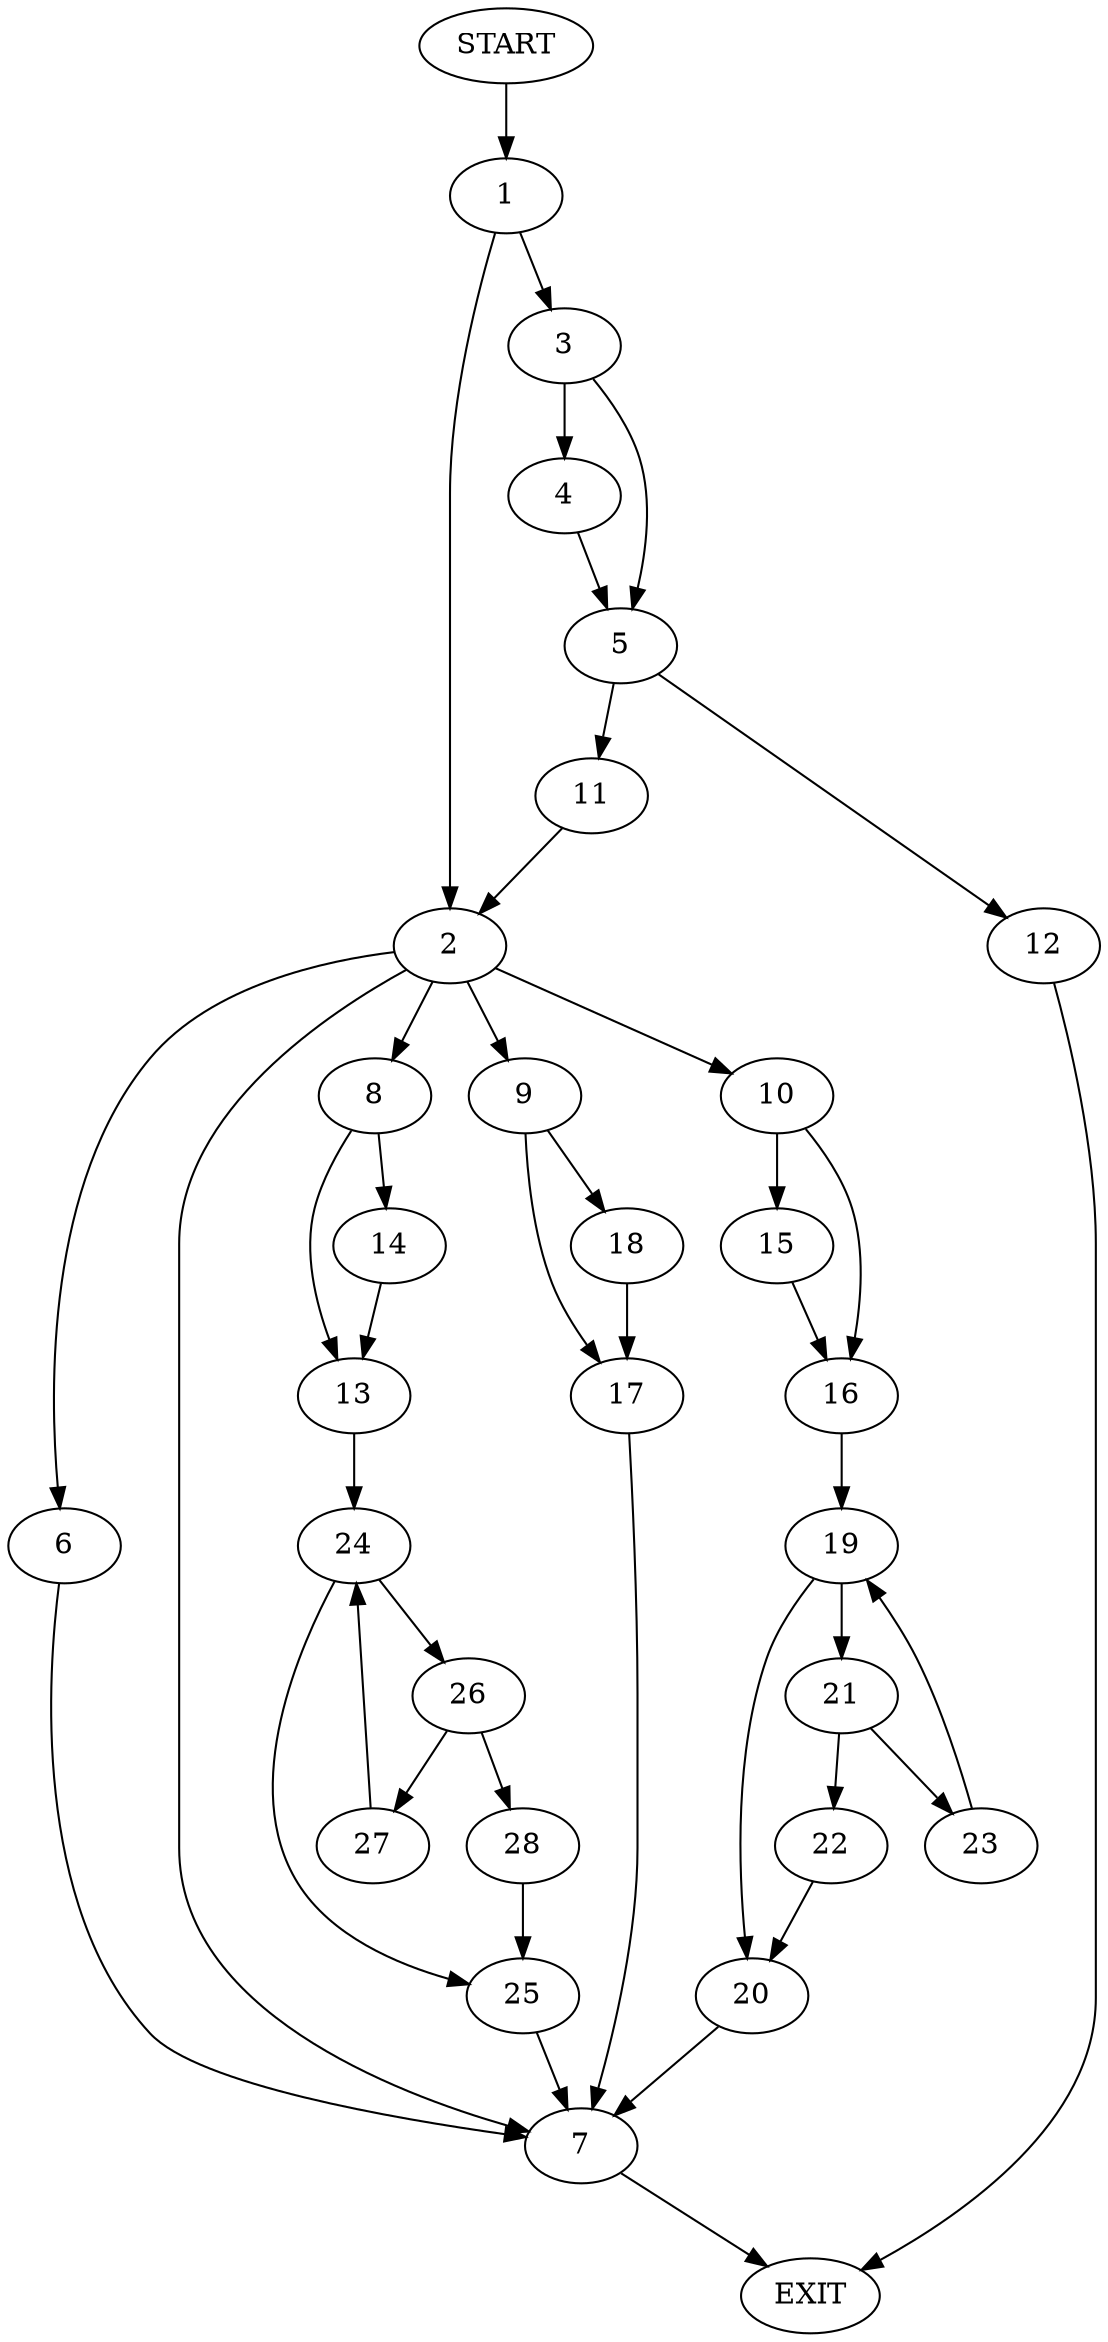 digraph {
0 [label="START"]
29 [label="EXIT"]
0 -> 1
1 -> 2
1 -> 3
3 -> 4
3 -> 5
2 -> 6
2 -> 7
2 -> 8
2 -> 9
2 -> 10
4 -> 5
5 -> 11
5 -> 12
11 -> 2
12 -> 29
8 -> 13
8 -> 14
7 -> 29
6 -> 7
10 -> 15
10 -> 16
9 -> 17
9 -> 18
18 -> 17
17 -> 7
15 -> 16
16 -> 19
19 -> 20
19 -> 21
21 -> 22
21 -> 23
20 -> 7
22 -> 20
23 -> 19
13 -> 24
14 -> 13
24 -> 25
24 -> 26
25 -> 7
26 -> 27
26 -> 28
28 -> 25
27 -> 24
}
